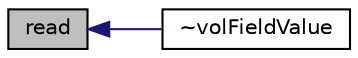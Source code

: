digraph "read"
{
  bgcolor="transparent";
  edge [fontname="Helvetica",fontsize="10",labelfontname="Helvetica",labelfontsize="10"];
  node [fontname="Helvetica",fontsize="10",shape=record];
  rankdir="LR";
  Node836 [label="read",height=0.2,width=0.4,color="black", fillcolor="grey75", style="filled", fontcolor="black"];
  Node836 -> Node837 [dir="back",color="midnightblue",fontsize="10",style="solid",fontname="Helvetica"];
  Node837 [label="~volFieldValue",height=0.2,width=0.4,color="black",URL="$a24189.html#aa8c7ce609394baaf9660f650756e9ed4",tooltip="Destructor. "];
}
